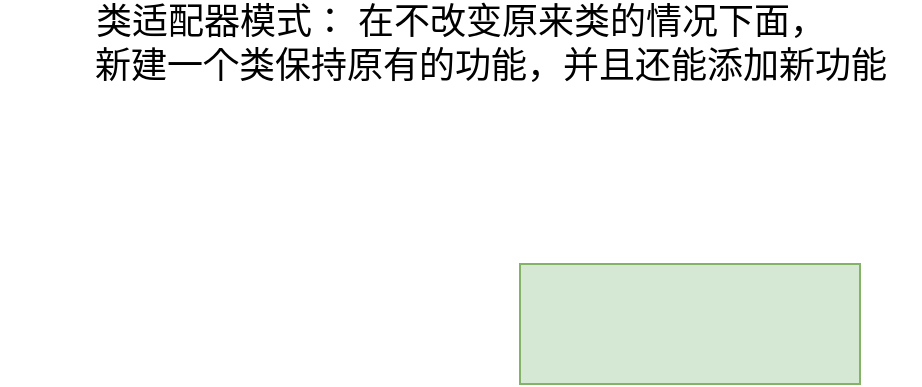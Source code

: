 <mxfile version="13.9.9" type="github">
  <diagram id="_D21O0CqMoseouuk6Jyx" name="Page-1">
    <mxGraphModel dx="1422" dy="762" grid="1" gridSize="10" guides="1" tooltips="1" connect="1" arrows="1" fold="1" page="1" pageScale="1" pageWidth="827" pageHeight="1169" math="0" shadow="0">
      <root>
        <mxCell id="0" />
        <mxCell id="1" parent="0" />
        <mxCell id="ez1NVCz9KSLhxXyHlMgG-1" value="&lt;span style=&quot;font-size: 18px&quot;&gt;类适配器模式： 在不改变原来类的情况下面，&lt;br&gt;&amp;nbsp; &amp;nbsp; &amp;nbsp; &amp;nbsp; 新建一个类保持原有的功能，并且还能添加新功能&amp;nbsp;&amp;nbsp;&lt;/span&gt;" style="text;html=1;align=center;verticalAlign=middle;resizable=0;points=[];autosize=1;" vertex="1" parent="1">
          <mxGeometry x="50" y="70" width="460" height="40" as="geometry" />
        </mxCell>
        <mxCell id="ez1NVCz9KSLhxXyHlMgG-2" value="" style="rounded=0;whiteSpace=wrap;html=1;fillColor=#d5e8d4;strokeColor=#82b366;" vertex="1" parent="1">
          <mxGeometry x="310" y="200" width="170" height="60" as="geometry" />
        </mxCell>
      </root>
    </mxGraphModel>
  </diagram>
</mxfile>
